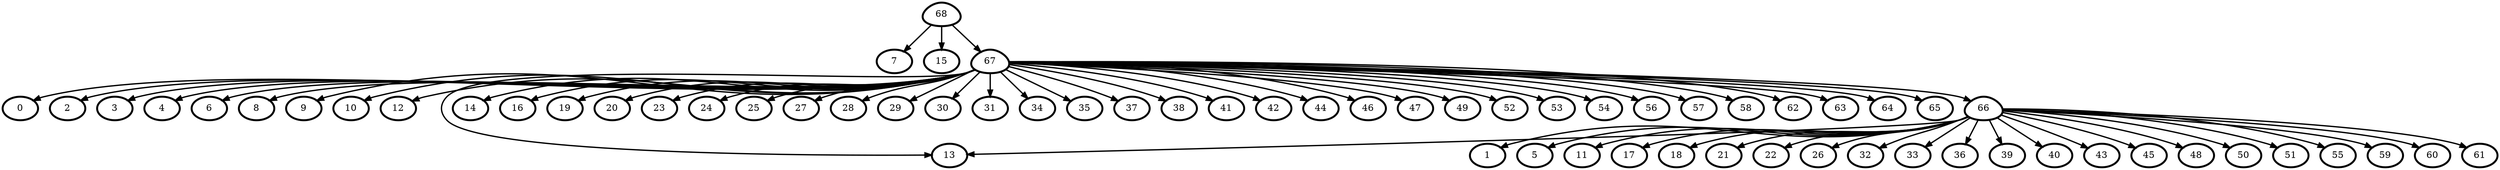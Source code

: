 digraph G {
    0 [penwidth=3,label="0"]
    1 [penwidth=3,label="1"]
    2 [penwidth=3,label="2"]
    3 [penwidth=3,label="3"]
    4 [penwidth=3,label="4"]
    5 [penwidth=3,label="5"]
    6 [penwidth=3,label="6"]
    7 [penwidth=3,label="7"]
    8 [penwidth=3,label="8"]
    9 [penwidth=3,label="9"]
    10 [penwidth=3,label="10"]
    11 [penwidth=3,label="11"]
    12 [penwidth=3,label="12"]
    13 [penwidth=3,label="13"]
    14 [penwidth=3,label="14"]
    15 [penwidth=3,label="15"]
    16 [penwidth=3,label="16"]
    17 [penwidth=3,label="17"]
    18 [penwidth=3,label="18"]
    19 [penwidth=3,label="19"]
    20 [penwidth=3,label="20"]
    21 [penwidth=3,label="21"]
    22 [penwidth=3,label="22"]
    23 [penwidth=3,label="23"]
    24 [penwidth=3,label="24"]
    25 [penwidth=3,label="25"]
    26 [penwidth=3,label="26"]
    27 [penwidth=3,label="27"]
    28 [penwidth=3,label="28"]
    29 [penwidth=3,label="29"]
    30 [penwidth=3,label="30"]
    31 [penwidth=3,label="31"]
    32 [penwidth=3,label="32"]
    33 [penwidth=3,label="33"]
    34 [penwidth=3,label="34"]
    35 [penwidth=3,label="35"]
    36 [penwidth=3,label="36"]
    37 [penwidth=3,label="37"]
    38 [penwidth=3,label="38"]
    39 [penwidth=3,label="39"]
    40 [penwidth=3,label="40"]
    41 [penwidth=3,label="41"]
    42 [penwidth=3,label="42"]
    43 [penwidth=3,label="43"]
    44 [penwidth=3,label="44"]
    45 [penwidth=3,label="45"]
    46 [penwidth=3,label="46"]
    47 [penwidth=3,label="47"]
    48 [penwidth=3,label="48"]
    49 [penwidth=3,label="49"]
    50 [penwidth=3,label="50"]
    51 [penwidth=3,label="51"]
    52 [penwidth=3,label="52"]
    53 [penwidth=3,label="53"]
    54 [penwidth=3,label="54"]
    55 [penwidth=3,label="55"]
    56 [penwidth=3,label="56"]
    57 [penwidth=3,label="57"]
    58 [penwidth=3,label="58"]
    59 [penwidth=3,label="59"]
    60 [penwidth=3,label="60"]
    61 [penwidth=3,label="61"]
    62 [penwidth=3,label="62"]
    63 [penwidth=3,label="63"]
    64 [penwidth=3,label="64"]
    65 [penwidth=3,label="65"]
    66 [penwidth=3,label="66",shape = "egg"]
    67 [penwidth=3,label="67",shape = "egg"]
    68 [penwidth=3,label="68",shape = "egg"]

    66 -> 5 [penwidth=2]
    66 -> 21 [penwidth=2]
    66 -> 39 [penwidth=2]
    66 -> 61 [penwidth=2]
    66 -> 50 [penwidth=2]
    66 -> 60 [penwidth=2]
    66 -> 43 [penwidth=2]
    66 -> 33 [penwidth=2]
    66 -> 48 [penwidth=2]
    66 -> 59 [penwidth=2]
    66 -> 13 [penwidth=2]
    66 -> 26 [penwidth=2]
    66 -> 55 [penwidth=2]
    66 -> 1 [penwidth=2]
    66 -> 32 [penwidth=2]
    66 -> 22 [penwidth=2]
    66 -> 40 [penwidth=2]
    66 -> 18 [penwidth=2]
    66 -> 51 [penwidth=2]
    66 -> 45 [penwidth=2]
    66 -> 11 [penwidth=2]
    66 -> 17 [penwidth=2]
    66 -> 36 [penwidth=2]
    67 -> 9 [penwidth=2]
    67 -> 42 [penwidth=2]
    67 -> 10 [penwidth=2]
    67 -> 44 [penwidth=2]
    67 -> 63 [penwidth=2]
    67 -> 38 [penwidth=2]
    67 -> 58 [penwidth=2]
    67 -> 31 [penwidth=2]
    67 -> 3 [penwidth=2]
    67 -> 12 [penwidth=2]
    67 -> 8 [penwidth=2]
    67 -> 37 [penwidth=2]
    67 -> 64 [penwidth=2]
    67 -> 24 [penwidth=2]
    67 -> 16 [penwidth=2]
    67 -> 20 [penwidth=2]
    67 -> 46 [penwidth=2]
    67 -> 57 [penwidth=2]
    67 -> 19 [penwidth=2]
    67 -> 66 [penwidth=2]
    67 -> 47 [penwidth=2]
    67 -> 25 [penwidth=2]
    67 -> 14 [penwidth=2]
    67 -> 41 [penwidth=2]
    67 -> 13 [penwidth=2]
    67 -> 54 [penwidth=2]
    67 -> 35 [penwidth=2]
    67 -> 29 [penwidth=2]
    67 -> 0 [penwidth=2]
    67 -> 65 [penwidth=2]
    67 -> 27 [penwidth=2]
    67 -> 53 [penwidth=2]
    67 -> 30 [penwidth=2]
    67 -> 6 [penwidth=2]
    67 -> 34 [penwidth=2]
    67 -> 28 [penwidth=2]
    67 -> 52 [penwidth=2]
    67 -> 2 [penwidth=2]
    67 -> 62 [penwidth=2]
    67 -> 4 [penwidth=2]
    67 -> 49 [penwidth=2]
    67 -> 23 [penwidth=2]
    67 -> 56 [penwidth=2]
    68 -> 7 [penwidth=2]
    68 -> 15 [penwidth=2]
    68 -> 67 [penwidth=2]
}